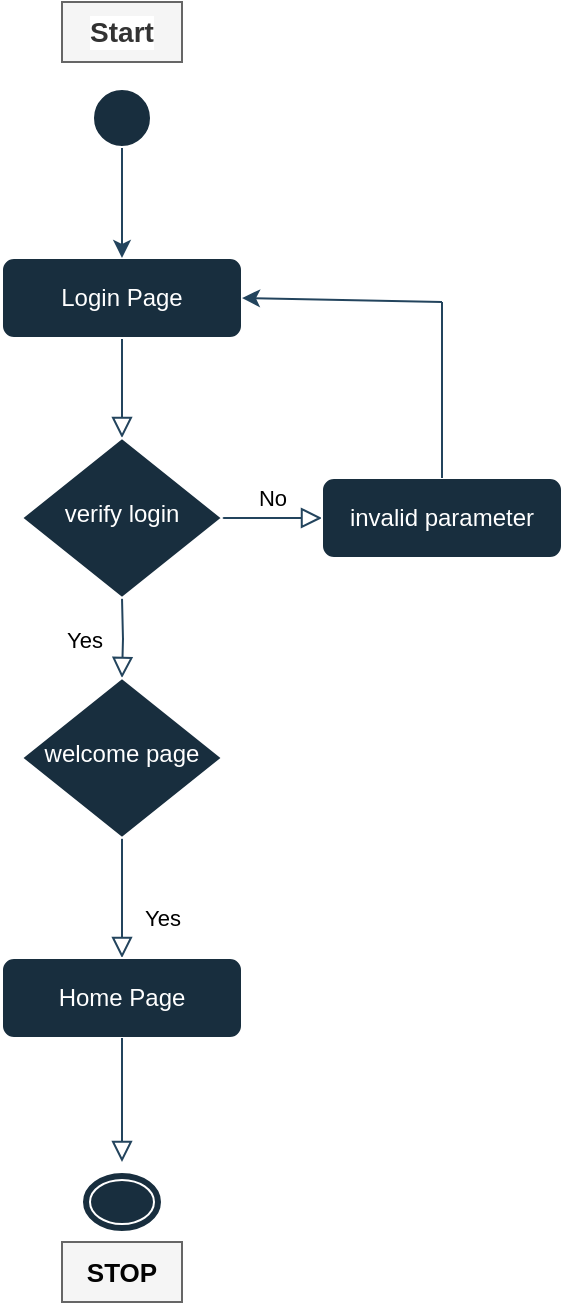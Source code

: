 <mxfile version="22.0.4" type="device" pages="4">
  <diagram id="C5RBs43oDa-KdzZeNtuy" name="Login_page_activity">
    <mxGraphModel dx="1120" dy="446" grid="1" gridSize="10" guides="1" tooltips="1" connect="1" arrows="1" fold="1" page="1" pageScale="1" pageWidth="827" pageHeight="1169" math="0" shadow="0">
      <root>
        <mxCell id="WIyWlLk6GJQsqaUBKTNV-0" />
        <mxCell id="WIyWlLk6GJQsqaUBKTNV-1" parent="WIyWlLk6GJQsqaUBKTNV-0" />
        <mxCell id="WIyWlLk6GJQsqaUBKTNV-2" value="" style="rounded=0;html=1;jettySize=auto;orthogonalLoop=1;fontSize=11;endArrow=block;endFill=0;endSize=8;strokeWidth=1;shadow=0;labelBackgroundColor=none;edgeStyle=orthogonalEdgeStyle;fontColor=default;strokeColor=#23445D;" parent="WIyWlLk6GJQsqaUBKTNV-1" edge="1">
          <mxGeometry relative="1" as="geometry">
            <mxPoint x="220" y="168" as="sourcePoint" />
            <mxPoint x="220" y="218" as="targetPoint" />
          </mxGeometry>
        </mxCell>
        <mxCell id="WIyWlLk6GJQsqaUBKTNV-3" value="Login Page" style="rounded=1;whiteSpace=wrap;html=1;fontSize=12;glass=0;strokeWidth=1;shadow=0;labelBackgroundColor=none;fillColor=#182E3E;strokeColor=#FFFFFF;fontColor=#FFFFFF;" parent="WIyWlLk6GJQsqaUBKTNV-1" vertex="1">
          <mxGeometry x="160" y="128" width="120" height="40" as="geometry" />
        </mxCell>
        <mxCell id="WIyWlLk6GJQsqaUBKTNV-4" value="Yes" style="rounded=0;html=1;jettySize=auto;orthogonalLoop=1;fontSize=11;endArrow=block;endFill=0;endSize=8;strokeWidth=1;shadow=0;labelBackgroundColor=none;edgeStyle=orthogonalEdgeStyle;fontColor=default;strokeColor=#23445D;" parent="WIyWlLk6GJQsqaUBKTNV-1" edge="1">
          <mxGeometry y="20" relative="1" as="geometry">
            <mxPoint as="offset" />
            <mxPoint x="220" y="298" as="sourcePoint" />
            <mxPoint x="220" y="338" as="targetPoint" />
          </mxGeometry>
        </mxCell>
        <mxCell id="WIyWlLk6GJQsqaUBKTNV-5" value="No" style="edgeStyle=orthogonalEdgeStyle;rounded=0;html=1;jettySize=auto;orthogonalLoop=1;fontSize=11;endArrow=block;endFill=0;endSize=8;strokeWidth=1;shadow=0;labelBackgroundColor=none;fontColor=default;strokeColor=#23445D;" parent="WIyWlLk6GJQsqaUBKTNV-1" edge="1">
          <mxGeometry y="10" relative="1" as="geometry">
            <mxPoint as="offset" />
            <mxPoint x="270" y="258" as="sourcePoint" />
            <mxPoint x="320" y="258" as="targetPoint" />
          </mxGeometry>
        </mxCell>
        <mxCell id="WIyWlLk6GJQsqaUBKTNV-6" value="verify login" style="rhombus;whiteSpace=wrap;html=1;shadow=0;fontFamily=Helvetica;fontSize=12;align=center;strokeWidth=1;spacing=6;spacingTop=-4;labelBackgroundColor=none;fillColor=#182E3E;strokeColor=#FFFFFF;fontColor=#FFFFFF;" parent="WIyWlLk6GJQsqaUBKTNV-1" vertex="1">
          <mxGeometry x="170" y="218" width="100" height="80" as="geometry" />
        </mxCell>
        <mxCell id="WIyWlLk6GJQsqaUBKTNV-7" value="invalid parameter" style="rounded=1;whiteSpace=wrap;html=1;fontSize=12;glass=0;strokeWidth=1;shadow=0;labelBackgroundColor=none;fillColor=#182E3E;strokeColor=#FFFFFF;fontColor=#FFFFFF;" parent="WIyWlLk6GJQsqaUBKTNV-1" vertex="1">
          <mxGeometry x="320" y="238" width="120" height="40" as="geometry" />
        </mxCell>
        <mxCell id="WIyWlLk6GJQsqaUBKTNV-8" value="Yes" style="rounded=0;html=1;jettySize=auto;orthogonalLoop=1;fontSize=11;endArrow=block;endFill=0;endSize=8;strokeWidth=1;shadow=0;labelBackgroundColor=none;edgeStyle=orthogonalEdgeStyle;fontColor=default;strokeColor=#23445D;" parent="WIyWlLk6GJQsqaUBKTNV-1" edge="1">
          <mxGeometry x="0.333" y="20" relative="1" as="geometry">
            <mxPoint as="offset" />
            <mxPoint x="220" y="418" as="sourcePoint" />
            <mxPoint x="220" y="478" as="targetPoint" />
          </mxGeometry>
        </mxCell>
        <mxCell id="WIyWlLk6GJQsqaUBKTNV-10" value="welcome page" style="rhombus;whiteSpace=wrap;html=1;shadow=0;fontFamily=Helvetica;fontSize=12;align=center;strokeWidth=1;spacing=6;spacingTop=-4;labelBackgroundColor=none;fillColor=#182E3E;strokeColor=#FFFFFF;fontColor=#FFFFFF;" parent="WIyWlLk6GJQsqaUBKTNV-1" vertex="1">
          <mxGeometry x="170" y="338" width="100" height="80" as="geometry" />
        </mxCell>
        <mxCell id="WIyWlLk6GJQsqaUBKTNV-11" value="Home Page" style="rounded=1;whiteSpace=wrap;html=1;fontSize=12;glass=0;strokeWidth=1;shadow=0;labelBackgroundColor=none;fillColor=#182E3E;strokeColor=#FFFFFF;fontColor=#FFFFFF;" parent="WIyWlLk6GJQsqaUBKTNV-1" vertex="1">
          <mxGeometry x="160" y="478" width="120" height="40" as="geometry" />
        </mxCell>
        <mxCell id="H7cnyjBKKMl_dE2a0euP-0" value="" style="strokeWidth=2;html=1;shape=mxgraph.flowchart.start_1;whiteSpace=wrap;labelBackgroundColor=none;fillColor=#182E3E;strokeColor=#FFFFFF;fontColor=#FFFFFF;" vertex="1" parent="WIyWlLk6GJQsqaUBKTNV-1">
          <mxGeometry x="205" y="43" width="30" height="30" as="geometry" />
        </mxCell>
        <mxCell id="H7cnyjBKKMl_dE2a0euP-4" value="" style="endArrow=none;html=1;rounded=0;strokeColor=#23445D;exitX=0.5;exitY=0;exitDx=0;exitDy=0;" edge="1" parent="WIyWlLk6GJQsqaUBKTNV-1">
          <mxGeometry width="50" height="50" relative="1" as="geometry">
            <mxPoint x="380" y="238" as="sourcePoint" />
            <mxPoint x="380" y="150" as="targetPoint" />
            <Array as="points">
              <mxPoint x="380" y="200" />
            </Array>
          </mxGeometry>
        </mxCell>
        <mxCell id="H7cnyjBKKMl_dE2a0euP-5" value="" style="endArrow=classic;html=1;rounded=0;strokeColor=#23445D;entryX=1;entryY=0.5;entryDx=0;entryDy=0;" edge="1" parent="WIyWlLk6GJQsqaUBKTNV-1">
          <mxGeometry width="50" height="50" relative="1" as="geometry">
            <mxPoint x="380" y="150" as="sourcePoint" />
            <mxPoint x="280" y="148" as="targetPoint" />
          </mxGeometry>
        </mxCell>
        <mxCell id="H7cnyjBKKMl_dE2a0euP-7" value="" style="ellipse;shape=doubleEllipse;whiteSpace=wrap;html=1;strokeColor=#FFFFFF;fontColor=#FFFFFF;fillColor=#182E3E;" vertex="1" parent="WIyWlLk6GJQsqaUBKTNV-1">
          <mxGeometry x="200" y="585" width="40" height="30" as="geometry" />
        </mxCell>
        <mxCell id="H7cnyjBKKMl_dE2a0euP-8" value="&lt;b&gt;&lt;font style=&quot;font-size: 13px;&quot;&gt;STOP&lt;/font&gt;&lt;/b&gt;" style="text;html=1;strokeColor=#666666;fillColor=#f5f5f5;align=center;verticalAlign=middle;whiteSpace=wrap;rounded=0;fontColor=#030303;" vertex="1" parent="WIyWlLk6GJQsqaUBKTNV-1">
          <mxGeometry x="190" y="620" width="60" height="30" as="geometry" />
        </mxCell>
        <mxCell id="H7cnyjBKKMl_dE2a0euP-9" value="&lt;b&gt;&lt;font style=&quot;font-size: 14px;&quot;&gt;Start&lt;/font&gt;&lt;/b&gt;" style="text;html=1;strokeColor=#666666;fillColor=#f5f5f5;align=center;verticalAlign=middle;whiteSpace=wrap;rounded=0;fontColor=#333333;labelBackgroundColor=default;" vertex="1" parent="WIyWlLk6GJQsqaUBKTNV-1">
          <mxGeometry x="190" width="60" height="30" as="geometry" />
        </mxCell>
        <mxCell id="H7cnyjBKKMl_dE2a0euP-10" value="" style="endArrow=classic;html=1;rounded=0;strokeColor=#23445D;exitX=0.5;exitY=1;exitDx=0;exitDy=0;exitPerimeter=0;entryX=0.5;entryY=0;entryDx=0;entryDy=0;" edge="1" parent="WIyWlLk6GJQsqaUBKTNV-1" source="H7cnyjBKKMl_dE2a0euP-0">
          <mxGeometry width="50" height="50" relative="1" as="geometry">
            <mxPoint x="270" y="270" as="sourcePoint" />
            <mxPoint x="220" y="128" as="targetPoint" />
          </mxGeometry>
        </mxCell>
        <mxCell id="H7cnyjBKKMl_dE2a0euP-11" value="" style="rounded=0;html=1;jettySize=auto;orthogonalLoop=1;fontSize=11;endArrow=block;endFill=0;endSize=8;strokeWidth=1;shadow=0;labelBackgroundColor=none;edgeStyle=orthogonalEdgeStyle;fontColor=default;strokeColor=#23445D;exitX=0.5;exitY=1;exitDx=0;exitDy=0;" edge="1" parent="WIyWlLk6GJQsqaUBKTNV-1">
          <mxGeometry x="0.333" y="20" relative="1" as="geometry">
            <mxPoint as="offset" />
            <mxPoint x="220" y="518" as="sourcePoint" />
            <mxPoint x="220" y="580" as="targetPoint" />
            <Array as="points">
              <mxPoint x="220" y="580" />
            </Array>
          </mxGeometry>
        </mxCell>
      </root>
    </mxGraphModel>
  </diagram>
  <diagram id="qoK2ff7kQitGka9Pg5Lq" name="Register_passenger_activity">
    <mxGraphModel dx="1120" dy="446" grid="1" gridSize="10" guides="1" tooltips="1" connect="1" arrows="1" fold="1" page="1" pageScale="1" pageWidth="850" pageHeight="1400" math="0" shadow="0">
      <root>
        <mxCell id="0" />
        <mxCell id="1" parent="0" />
        <mxCell id="FvSDI9JlNfiMV472TmKZ-1" value="" style="rounded=0;html=1;jettySize=auto;orthogonalLoop=1;fontSize=11;endArrow=block;endFill=0;endSize=8;strokeWidth=1;shadow=0;labelBackgroundColor=none;edgeStyle=orthogonalEdgeStyle;fontColor=default;strokeColor=#23445D;" edge="1" parent="1">
          <mxGeometry relative="1" as="geometry">
            <mxPoint x="220" y="168" as="sourcePoint" />
            <mxPoint x="220" y="218" as="targetPoint" />
          </mxGeometry>
        </mxCell>
        <mxCell id="FvSDI9JlNfiMV472TmKZ-2" value="Register" style="rounded=1;whiteSpace=wrap;html=1;fontSize=12;glass=0;strokeWidth=1;shadow=0;labelBackgroundColor=none;fillColor=#182E3E;strokeColor=#FFFFFF;fontColor=#FFFFFF;" vertex="1" parent="1">
          <mxGeometry x="160" y="128" width="120" height="40" as="geometry" />
        </mxCell>
        <mxCell id="FvSDI9JlNfiMV472TmKZ-3" value="Yes" style="rounded=0;html=1;jettySize=auto;orthogonalLoop=1;fontSize=11;endArrow=block;endFill=0;endSize=8;strokeWidth=1;shadow=0;labelBackgroundColor=none;edgeStyle=orthogonalEdgeStyle;fontColor=default;strokeColor=#23445D;" edge="1" parent="1">
          <mxGeometry y="20" relative="1" as="geometry">
            <mxPoint as="offset" />
            <mxPoint x="220" y="298" as="sourcePoint" />
            <mxPoint x="220" y="338" as="targetPoint" />
          </mxGeometry>
        </mxCell>
        <mxCell id="FvSDI9JlNfiMV472TmKZ-4" value="No" style="edgeStyle=orthogonalEdgeStyle;rounded=0;html=1;jettySize=auto;orthogonalLoop=1;fontSize=11;endArrow=block;endFill=0;endSize=8;strokeWidth=1;shadow=0;labelBackgroundColor=none;fontColor=default;strokeColor=#23445D;" edge="1" parent="1">
          <mxGeometry y="10" relative="1" as="geometry">
            <mxPoint as="offset" />
            <mxPoint x="270" y="258" as="sourcePoint" />
            <mxPoint x="320" y="258" as="targetPoint" />
          </mxGeometry>
        </mxCell>
        <mxCell id="FvSDI9JlNfiMV472TmKZ-5" value="All data input" style="rhombus;whiteSpace=wrap;html=1;shadow=0;fontFamily=Helvetica;fontSize=12;align=center;strokeWidth=1;spacing=6;spacingTop=-4;labelBackgroundColor=none;fillColor=#182E3E;strokeColor=#FFFFFF;fontColor=#FFFFFF;" vertex="1" parent="1">
          <mxGeometry x="170" y="218" width="100" height="80" as="geometry" />
        </mxCell>
        <mxCell id="FvSDI9JlNfiMV472TmKZ-6" value="invalid parameter" style="rounded=1;whiteSpace=wrap;html=1;fontSize=12;glass=0;strokeWidth=1;shadow=0;labelBackgroundColor=none;fillColor=#182E3E;strokeColor=#FFFFFF;fontColor=#FFFFFF;" vertex="1" parent="1">
          <mxGeometry x="320" y="238" width="120" height="40" as="geometry" />
        </mxCell>
        <mxCell id="FvSDI9JlNfiMV472TmKZ-7" value="Yes" style="rounded=0;html=1;jettySize=auto;orthogonalLoop=1;fontSize=11;endArrow=block;endFill=0;endSize=8;strokeWidth=1;shadow=0;labelBackgroundColor=none;edgeStyle=orthogonalEdgeStyle;fontColor=default;strokeColor=#23445D;" edge="1" parent="1">
          <mxGeometry x="0.333" y="20" relative="1" as="geometry">
            <mxPoint as="offset" />
            <mxPoint x="220" y="418" as="sourcePoint" />
            <mxPoint x="220" y="478" as="targetPoint" />
          </mxGeometry>
        </mxCell>
        <mxCell id="FvSDI9JlNfiMV472TmKZ-8" value="Register successfull" style="rhombus;whiteSpace=wrap;html=1;shadow=0;fontFamily=Helvetica;fontSize=12;align=center;strokeWidth=1;spacing=6;spacingTop=-4;labelBackgroundColor=none;fillColor=#182E3E;strokeColor=#FFFFFF;fontColor=#FFFFFF;" vertex="1" parent="1">
          <mxGeometry x="170" y="338" width="100" height="80" as="geometry" />
        </mxCell>
        <mxCell id="FvSDI9JlNfiMV472TmKZ-9" value="Login Page" style="rounded=1;whiteSpace=wrap;html=1;fontSize=12;glass=0;strokeWidth=1;shadow=0;labelBackgroundColor=none;fillColor=#182E3E;strokeColor=#FFFFFF;fontColor=#FFFFFF;" vertex="1" parent="1">
          <mxGeometry x="160" y="478" width="120" height="40" as="geometry" />
        </mxCell>
        <mxCell id="FvSDI9JlNfiMV472TmKZ-10" value="" style="strokeWidth=2;html=1;shape=mxgraph.flowchart.start_1;whiteSpace=wrap;labelBackgroundColor=none;fillColor=#182E3E;strokeColor=#FFFFFF;fontColor=#FFFFFF;" vertex="1" parent="1">
          <mxGeometry x="205" y="43" width="30" height="30" as="geometry" />
        </mxCell>
        <mxCell id="FvSDI9JlNfiMV472TmKZ-11" value="" style="endArrow=none;html=1;rounded=0;strokeColor=#23445D;exitX=0.5;exitY=0;exitDx=0;exitDy=0;" edge="1" parent="1">
          <mxGeometry width="50" height="50" relative="1" as="geometry">
            <mxPoint x="380" y="238" as="sourcePoint" />
            <mxPoint x="380" y="150" as="targetPoint" />
            <Array as="points">
              <mxPoint x="380" y="200" />
            </Array>
          </mxGeometry>
        </mxCell>
        <mxCell id="FvSDI9JlNfiMV472TmKZ-12" value="" style="endArrow=classic;html=1;rounded=0;strokeColor=#23445D;entryX=1;entryY=0.5;entryDx=0;entryDy=0;" edge="1" parent="1">
          <mxGeometry width="50" height="50" relative="1" as="geometry">
            <mxPoint x="380" y="150" as="sourcePoint" />
            <mxPoint x="280" y="148" as="targetPoint" />
          </mxGeometry>
        </mxCell>
        <mxCell id="FvSDI9JlNfiMV472TmKZ-13" value="" style="ellipse;shape=doubleEllipse;whiteSpace=wrap;html=1;strokeColor=#FFFFFF;fontColor=#FFFFFF;fillColor=#182E3E;" vertex="1" parent="1">
          <mxGeometry x="200" y="585" width="40" height="30" as="geometry" />
        </mxCell>
        <mxCell id="FvSDI9JlNfiMV472TmKZ-14" value="&lt;b&gt;&lt;font style=&quot;font-size: 13px;&quot;&gt;STOP&lt;/font&gt;&lt;/b&gt;" style="text;html=1;strokeColor=#666666;fillColor=#f5f5f5;align=center;verticalAlign=middle;whiteSpace=wrap;rounded=0;fontColor=#030303;" vertex="1" parent="1">
          <mxGeometry x="190" y="620" width="60" height="30" as="geometry" />
        </mxCell>
        <mxCell id="FvSDI9JlNfiMV472TmKZ-15" value="&lt;b&gt;&lt;font style=&quot;font-size: 14px;&quot;&gt;Start&lt;/font&gt;&lt;/b&gt;" style="text;html=1;strokeColor=#666666;fillColor=#f5f5f5;align=center;verticalAlign=middle;whiteSpace=wrap;rounded=0;fontColor=#333333;labelBackgroundColor=default;" vertex="1" parent="1">
          <mxGeometry x="190" width="60" height="30" as="geometry" />
        </mxCell>
        <mxCell id="FvSDI9JlNfiMV472TmKZ-16" value="" style="endArrow=classic;html=1;rounded=0;strokeColor=#23445D;exitX=0.5;exitY=1;exitDx=0;exitDy=0;exitPerimeter=0;entryX=0.5;entryY=0;entryDx=0;entryDy=0;" edge="1" parent="1" source="FvSDI9JlNfiMV472TmKZ-10">
          <mxGeometry width="50" height="50" relative="1" as="geometry">
            <mxPoint x="270" y="270" as="sourcePoint" />
            <mxPoint x="220" y="128" as="targetPoint" />
          </mxGeometry>
        </mxCell>
        <mxCell id="FvSDI9JlNfiMV472TmKZ-17" value="" style="rounded=0;html=1;jettySize=auto;orthogonalLoop=1;fontSize=11;endArrow=block;endFill=0;endSize=8;strokeWidth=1;shadow=0;labelBackgroundColor=none;edgeStyle=orthogonalEdgeStyle;fontColor=default;strokeColor=#23445D;exitX=0.5;exitY=1;exitDx=0;exitDy=0;" edge="1" parent="1">
          <mxGeometry x="0.333" y="20" relative="1" as="geometry">
            <mxPoint as="offset" />
            <mxPoint x="220" y="518" as="sourcePoint" />
            <mxPoint x="220" y="580" as="targetPoint" />
            <Array as="points">
              <mxPoint x="220" y="580" />
            </Array>
          </mxGeometry>
        </mxCell>
      </root>
    </mxGraphModel>
  </diagram>
  <diagram id="1mSFf1N0m9ZMlH9mO2c6" name="Register_driver_activity">
    <mxGraphModel dx="1120" dy="446" grid="1" gridSize="10" guides="1" tooltips="1" connect="1" arrows="1" fold="1" page="1" pageScale="1" pageWidth="850" pageHeight="1400" math="0" shadow="0">
      <root>
        <mxCell id="0" />
        <mxCell id="1" parent="0" />
        <mxCell id="Z3OCxhkKQhIVrH2rUzQ_-1" value="" style="rounded=0;html=1;jettySize=auto;orthogonalLoop=1;fontSize=11;endArrow=block;endFill=0;endSize=8;strokeWidth=1;shadow=0;labelBackgroundColor=none;edgeStyle=orthogonalEdgeStyle;fontColor=default;strokeColor=#23445D;" edge="1" parent="1">
          <mxGeometry relative="1" as="geometry">
            <mxPoint x="220" y="168" as="sourcePoint" />
            <mxPoint x="220" y="218" as="targetPoint" />
          </mxGeometry>
        </mxCell>
        <mxCell id="Z3OCxhkKQhIVrH2rUzQ_-2" value="Register as Driver" style="rounded=1;whiteSpace=wrap;html=1;fontSize=12;glass=0;strokeWidth=1;shadow=0;labelBackgroundColor=none;fillColor=#182E3E;strokeColor=#FFFFFF;fontColor=#FFFFFF;" vertex="1" parent="1">
          <mxGeometry x="160" y="128" width="120" height="40" as="geometry" />
        </mxCell>
        <mxCell id="Z3OCxhkKQhIVrH2rUzQ_-3" value="Yes" style="rounded=0;html=1;jettySize=auto;orthogonalLoop=1;fontSize=11;endArrow=block;endFill=0;endSize=8;strokeWidth=1;shadow=0;labelBackgroundColor=none;edgeStyle=orthogonalEdgeStyle;fontColor=default;strokeColor=#23445D;" edge="1" parent="1">
          <mxGeometry y="20" relative="1" as="geometry">
            <mxPoint as="offset" />
            <mxPoint x="220" y="298" as="sourcePoint" />
            <mxPoint x="220" y="338" as="targetPoint" />
          </mxGeometry>
        </mxCell>
        <mxCell id="Z3OCxhkKQhIVrH2rUzQ_-4" value="No" style="edgeStyle=orthogonalEdgeStyle;rounded=0;html=1;jettySize=auto;orthogonalLoop=1;fontSize=11;endArrow=block;endFill=0;endSize=8;strokeWidth=1;shadow=0;labelBackgroundColor=none;fontColor=default;strokeColor=#23445D;" edge="1" parent="1">
          <mxGeometry y="10" relative="1" as="geometry">
            <mxPoint as="offset" />
            <mxPoint x="270" y="258" as="sourcePoint" />
            <mxPoint x="320" y="258" as="targetPoint" />
          </mxGeometry>
        </mxCell>
        <mxCell id="Z3OCxhkKQhIVrH2rUzQ_-5" value="All data input" style="rhombus;whiteSpace=wrap;html=1;shadow=0;fontFamily=Helvetica;fontSize=12;align=center;strokeWidth=1;spacing=6;spacingTop=-4;labelBackgroundColor=none;fillColor=#182E3E;strokeColor=#FFFFFF;fontColor=#FFFFFF;" vertex="1" parent="1">
          <mxGeometry x="170" y="218" width="100" height="80" as="geometry" />
        </mxCell>
        <mxCell id="Z3OCxhkKQhIVrH2rUzQ_-6" value="invalid parameter" style="rounded=1;whiteSpace=wrap;html=1;fontSize=12;glass=0;strokeWidth=1;shadow=0;labelBackgroundColor=none;fillColor=#182E3E;strokeColor=#FFFFFF;fontColor=#FFFFFF;" vertex="1" parent="1">
          <mxGeometry x="320" y="238" width="120" height="40" as="geometry" />
        </mxCell>
        <mxCell id="Z3OCxhkKQhIVrH2rUzQ_-7" value="Yes" style="rounded=0;html=1;jettySize=auto;orthogonalLoop=1;fontSize=11;endArrow=block;endFill=0;endSize=8;strokeWidth=1;shadow=0;labelBackgroundColor=none;edgeStyle=orthogonalEdgeStyle;fontColor=default;strokeColor=#23445D;" edge="1" parent="1">
          <mxGeometry x="0.333" y="20" relative="1" as="geometry">
            <mxPoint as="offset" />
            <mxPoint x="220" y="418" as="sourcePoint" />
            <mxPoint x="220" y="478" as="targetPoint" />
          </mxGeometry>
        </mxCell>
        <mxCell id="Z3OCxhkKQhIVrH2rUzQ_-8" value="Register successfull" style="rhombus;whiteSpace=wrap;html=1;shadow=0;fontFamily=Helvetica;fontSize=12;align=center;strokeWidth=1;spacing=6;spacingTop=-4;labelBackgroundColor=none;fillColor=#182E3E;strokeColor=#FFFFFF;fontColor=#FFFFFF;" vertex="1" parent="1">
          <mxGeometry x="170" y="338" width="100" height="80" as="geometry" />
        </mxCell>
        <mxCell id="Z3OCxhkKQhIVrH2rUzQ_-9" value="Login Page" style="rounded=1;whiteSpace=wrap;html=1;fontSize=12;glass=0;strokeWidth=1;shadow=0;labelBackgroundColor=none;fillColor=#182E3E;strokeColor=#FFFFFF;fontColor=#FFFFFF;" vertex="1" parent="1">
          <mxGeometry x="160" y="717" width="120" height="40" as="geometry" />
        </mxCell>
        <mxCell id="Z3OCxhkKQhIVrH2rUzQ_-10" value="" style="strokeWidth=2;html=1;shape=mxgraph.flowchart.start_1;whiteSpace=wrap;labelBackgroundColor=none;fillColor=#182E3E;strokeColor=#FFFFFF;fontColor=#FFFFFF;" vertex="1" parent="1">
          <mxGeometry x="205" y="43" width="30" height="30" as="geometry" />
        </mxCell>
        <mxCell id="Z3OCxhkKQhIVrH2rUzQ_-11" value="" style="endArrow=none;html=1;rounded=0;strokeColor=#23445D;exitX=0.5;exitY=0;exitDx=0;exitDy=0;" edge="1" parent="1">
          <mxGeometry width="50" height="50" relative="1" as="geometry">
            <mxPoint x="380" y="238" as="sourcePoint" />
            <mxPoint x="380" y="150" as="targetPoint" />
            <Array as="points">
              <mxPoint x="380" y="200" />
            </Array>
          </mxGeometry>
        </mxCell>
        <mxCell id="Z3OCxhkKQhIVrH2rUzQ_-12" value="" style="endArrow=classic;html=1;rounded=0;strokeColor=#23445D;entryX=1;entryY=0.5;entryDx=0;entryDy=0;" edge="1" parent="1">
          <mxGeometry width="50" height="50" relative="1" as="geometry">
            <mxPoint x="380" y="150" as="sourcePoint" />
            <mxPoint x="280" y="148" as="targetPoint" />
          </mxGeometry>
        </mxCell>
        <mxCell id="Z3OCxhkKQhIVrH2rUzQ_-13" value="" style="ellipse;shape=doubleEllipse;whiteSpace=wrap;html=1;strokeColor=#FFFFFF;fontColor=#FFFFFF;fillColor=#182E3E;" vertex="1" parent="1">
          <mxGeometry x="200" y="824" width="40" height="30" as="geometry" />
        </mxCell>
        <mxCell id="Z3OCxhkKQhIVrH2rUzQ_-14" value="&lt;b&gt;&lt;font style=&quot;font-size: 13px;&quot;&gt;STOP&lt;/font&gt;&lt;/b&gt;" style="text;html=1;strokeColor=#666666;fillColor=#f5f5f5;align=center;verticalAlign=middle;whiteSpace=wrap;rounded=0;fontColor=#030303;" vertex="1" parent="1">
          <mxGeometry x="190" y="859" width="60" height="30" as="geometry" />
        </mxCell>
        <mxCell id="Z3OCxhkKQhIVrH2rUzQ_-15" value="&lt;b&gt;&lt;font style=&quot;font-size: 14px;&quot;&gt;Start&lt;/font&gt;&lt;/b&gt;" style="text;html=1;strokeColor=#666666;fillColor=#f5f5f5;align=center;verticalAlign=middle;whiteSpace=wrap;rounded=0;fontColor=#333333;labelBackgroundColor=default;" vertex="1" parent="1">
          <mxGeometry x="190" width="60" height="30" as="geometry" />
        </mxCell>
        <mxCell id="Z3OCxhkKQhIVrH2rUzQ_-16" value="" style="endArrow=classic;html=1;rounded=0;strokeColor=#23445D;exitX=0.5;exitY=1;exitDx=0;exitDy=0;exitPerimeter=0;entryX=0.5;entryY=0;entryDx=0;entryDy=0;" edge="1" parent="1" source="Z3OCxhkKQhIVrH2rUzQ_-10">
          <mxGeometry width="50" height="50" relative="1" as="geometry">
            <mxPoint x="270" y="270" as="sourcePoint" />
            <mxPoint x="220" y="128" as="targetPoint" />
          </mxGeometry>
        </mxCell>
        <mxCell id="Z3OCxhkKQhIVrH2rUzQ_-17" value="" style="rounded=0;html=1;jettySize=auto;orthogonalLoop=1;fontSize=11;endArrow=block;endFill=0;endSize=8;strokeWidth=1;shadow=0;labelBackgroundColor=none;edgeStyle=orthogonalEdgeStyle;fontColor=default;strokeColor=#23445D;exitX=0.5;exitY=1;exitDx=0;exitDy=0;" edge="1" parent="1">
          <mxGeometry x="0.333" y="20" relative="1" as="geometry">
            <mxPoint as="offset" />
            <mxPoint x="220" y="757" as="sourcePoint" />
            <mxPoint x="220" y="819" as="targetPoint" />
            <Array as="points">
              <mxPoint x="220" y="819" />
            </Array>
          </mxGeometry>
        </mxCell>
        <mxCell id="Z3OCxhkKQhIVrH2rUzQ_-21" value="" style="edgeStyle=orthogonalEdgeStyle;rounded=0;orthogonalLoop=1;jettySize=auto;html=1;strokeColor=#23445D;" edge="1" parent="1" source="Z3OCxhkKQhIVrH2rUzQ_-18" target="Z3OCxhkKQhIVrH2rUzQ_-20">
          <mxGeometry relative="1" as="geometry" />
        </mxCell>
        <mxCell id="Z3OCxhkKQhIVrH2rUzQ_-18" value="Vehicle Registration" style="rhombus;whiteSpace=wrap;html=1;strokeColor=#FFFFFF;fontColor=#FFFFFF;fillColor=#182E3E;" vertex="1" parent="1">
          <mxGeometry x="180" y="480" width="80" height="80" as="geometry" />
        </mxCell>
        <mxCell id="Z3OCxhkKQhIVrH2rUzQ_-23" value="no" style="edgeStyle=orthogonalEdgeStyle;rounded=0;orthogonalLoop=1;jettySize=auto;html=1;strokeColor=#23445D;" edge="1" parent="1" source="Z3OCxhkKQhIVrH2rUzQ_-20" target="Z3OCxhkKQhIVrH2rUzQ_-22">
          <mxGeometry relative="1" as="geometry" />
        </mxCell>
        <mxCell id="Z3OCxhkKQhIVrH2rUzQ_-20" value="check vehicle" style="rhombus;whiteSpace=wrap;html=1;strokeColor=#FFFFFF;fontColor=#FFFFFF;fillColor=#182E3E;" vertex="1" parent="1">
          <mxGeometry x="180" y="591" width="80" height="80" as="geometry" />
        </mxCell>
        <mxCell id="Z3OCxhkKQhIVrH2rUzQ_-22" value="Invalid Vehicle" style="whiteSpace=wrap;html=1;fillColor=#182E3E;strokeColor=#FFFFFF;fontColor=#FFFFFF;" vertex="1" parent="1">
          <mxGeometry x="320" y="601" width="120" height="60" as="geometry" />
        </mxCell>
        <mxCell id="Z3OCxhkKQhIVrH2rUzQ_-24" value="" style="edgeStyle=segmentEdgeStyle;endArrow=classic;html=1;curved=0;rounded=0;endSize=8;startSize=8;strokeColor=#23445D;exitX=0.5;exitY=0;exitDx=0;exitDy=0;entryX=1;entryY=0.5;entryDx=0;entryDy=0;" edge="1" parent="1" source="Z3OCxhkKQhIVrH2rUzQ_-22" target="Z3OCxhkKQhIVrH2rUzQ_-18">
          <mxGeometry width="50" height="50" relative="1" as="geometry">
            <mxPoint x="400" y="620" as="sourcePoint" />
            <mxPoint x="350" y="510" as="targetPoint" />
            <Array as="points">
              <mxPoint x="380" y="520" />
            </Array>
          </mxGeometry>
        </mxCell>
        <mxCell id="Z3OCxhkKQhIVrH2rUzQ_-26" value="&lt;span style=&quot;color: rgb(0, 0, 0); font-family: Helvetica; font-size: 11px; font-style: normal; font-variant-ligatures: normal; font-variant-caps: normal; font-weight: 400; letter-spacing: normal; orphans: 2; text-align: center; text-indent: 0px; text-transform: none; widows: 2; word-spacing: 0px; -webkit-text-stroke-width: 0px; background-color: rgb(251, 251, 251); text-decoration-thickness: initial; text-decoration-style: initial; text-decoration-color: initial; float: none; display: inline !important;&quot;&gt;Yes&lt;/span&gt;" style="text;whiteSpace=wrap;html=1;fontColor=#FFFFFF;" vertex="1" parent="1">
          <mxGeometry x="230" y="680" width="50" height="40" as="geometry" />
        </mxCell>
        <mxCell id="Z3OCxhkKQhIVrH2rUzQ_-29" value="" style="endArrow=classic;html=1;rounded=0;strokeColor=#23445D;exitX=0.5;exitY=1;exitDx=0;exitDy=0;entryX=0.5;entryY=0;entryDx=0;entryDy=0;" edge="1" parent="1" source="Z3OCxhkKQhIVrH2rUzQ_-20" target="Z3OCxhkKQhIVrH2rUzQ_-9">
          <mxGeometry width="50" height="50" relative="1" as="geometry">
            <mxPoint x="400" y="620" as="sourcePoint" />
            <mxPoint x="450" y="570" as="targetPoint" />
          </mxGeometry>
        </mxCell>
      </root>
    </mxGraphModel>
  </diagram>
  <diagram id="eu9Zvt4hk4hSb_LsmvqL" name="Ride_booking_page">
    <mxGraphModel dx="933" dy="372" grid="1" gridSize="10" guides="1" tooltips="1" connect="1" arrows="1" fold="1" page="1" pageScale="1" pageWidth="850" pageHeight="1400" math="0" shadow="0">
      <root>
        <mxCell id="0" />
        <mxCell id="1" parent="0" />
        <mxCell id="ugu_LTNQzRvbu9mLg3Lq-1" value="Home Page" style="rhombus;whiteSpace=wrap;html=1;strokeColor=#FFFFFF;fontColor=#FFFFFF;fillColor=#182E3E;" vertex="1" parent="1">
          <mxGeometry x="380" y="190" width="80" height="80" as="geometry" />
        </mxCell>
        <mxCell id="ugu_LTNQzRvbu9mLg3Lq-2" value="Enter Destination Location" style="rounded=1;whiteSpace=wrap;html=1;strokeColor=#FFFFFF;fontColor=#FFFFFF;fillColor=#182E3E;" vertex="1" parent="1">
          <mxGeometry x="220" y="60" width="120" height="60" as="geometry" />
        </mxCell>
        <mxCell id="ugu_LTNQzRvbu9mLg3Lq-3" value="" style="edgeStyle=segmentEdgeStyle;endArrow=classic;html=1;curved=0;rounded=0;endSize=8;startSize=8;strokeColor=#23445D;exitX=0;exitY=0.5;exitDx=0;exitDy=0;entryX=0.5;entryY=1;entryDx=0;entryDy=0;" edge="1" parent="1" source="ugu_LTNQzRvbu9mLg3Lq-1" target="ugu_LTNQzRvbu9mLg3Lq-2">
          <mxGeometry width="50" height="50" relative="1" as="geometry">
            <mxPoint x="400" y="260" as="sourcePoint" />
            <mxPoint x="450" y="210" as="targetPoint" />
          </mxGeometry>
        </mxCell>
        <mxCell id="ugu_LTNQzRvbu9mLg3Lq-7" value="" style="edgeStyle=orthogonalEdgeStyle;rounded=0;orthogonalLoop=1;jettySize=auto;html=1;strokeColor=#23445D;" edge="1" parent="1" source="ugu_LTNQzRvbu9mLg3Lq-4" target="ugu_LTNQzRvbu9mLg3Lq-6">
          <mxGeometry relative="1" as="geometry" />
        </mxCell>
        <mxCell id="ugu_LTNQzRvbu9mLg3Lq-4" value="Check the Route for Destination" style="rounded=1;whiteSpace=wrap;html=1;strokeColor=#FFFFFF;fontColor=#FFFFFF;fillColor=#182E3E;" vertex="1" parent="1">
          <mxGeometry x="550" y="60" width="120" height="60" as="geometry" />
        </mxCell>
        <mxCell id="ugu_LTNQzRvbu9mLg3Lq-5" value="" style="endArrow=classic;html=1;rounded=0;strokeColor=#23445D;exitX=1;exitY=0.5;exitDx=0;exitDy=0;entryX=0;entryY=0.5;entryDx=0;entryDy=0;" edge="1" parent="1" source="ugu_LTNQzRvbu9mLg3Lq-2" target="ugu_LTNQzRvbu9mLg3Lq-4">
          <mxGeometry width="50" height="50" relative="1" as="geometry">
            <mxPoint x="400" y="260" as="sourcePoint" />
            <mxPoint x="450" y="210" as="targetPoint" />
          </mxGeometry>
        </mxCell>
        <mxCell id="ugu_LTNQzRvbu9mLg3Lq-8" value="" style="edgeStyle=orthogonalEdgeStyle;rounded=0;orthogonalLoop=1;jettySize=auto;html=1;strokeColor=#23445D;" edge="1" parent="1" source="ugu_LTNQzRvbu9mLg3Lq-6" target="ugu_LTNQzRvbu9mLg3Lq-1">
          <mxGeometry relative="1" as="geometry" />
        </mxCell>
        <mxCell id="ugu_LTNQzRvbu9mLg3Lq-12" value="" style="edgeStyle=orthogonalEdgeStyle;rounded=0;orthogonalLoop=1;jettySize=auto;html=1;strokeColor=#23445D;" edge="1" parent="1" source="ugu_LTNQzRvbu9mLg3Lq-6" target="ugu_LTNQzRvbu9mLg3Lq-11">
          <mxGeometry relative="1" as="geometry" />
        </mxCell>
        <mxCell id="ugu_LTNQzRvbu9mLg3Lq-6" value="Route Verified" style="rhombus;whiteSpace=wrap;html=1;strokeColor=#FFFFFF;fontColor=#FFFFFF;fillColor=#182E3E;" vertex="1" parent="1">
          <mxGeometry x="570" y="190" width="80" height="80" as="geometry" />
        </mxCell>
        <mxCell id="ugu_LTNQzRvbu9mLg3Lq-9" value="no" style="text;html=1;align=center;verticalAlign=middle;resizable=0;points=[];autosize=1;strokeColor=white;fillColor=none;fontColor=#0D0D0D;" vertex="1" parent="1">
          <mxGeometry x="500" y="198" width="40" height="30" as="geometry" />
        </mxCell>
        <mxCell id="ugu_LTNQzRvbu9mLg3Lq-15" value="" style="edgeStyle=orthogonalEdgeStyle;rounded=0;orthogonalLoop=1;jettySize=auto;html=1;strokeColor=#23445D;" edge="1" parent="1" source="ugu_LTNQzRvbu9mLg3Lq-11" target="ugu_LTNQzRvbu9mLg3Lq-14">
          <mxGeometry relative="1" as="geometry" />
        </mxCell>
        <mxCell id="ugu_LTNQzRvbu9mLg3Lq-11" value="Click Search Button" style="whiteSpace=wrap;html=1;fillColor=#182E3E;strokeColor=#FFFFFF;fontColor=#FFFFFF;" vertex="1" parent="1">
          <mxGeometry x="550" y="360" width="120" height="60" as="geometry" />
        </mxCell>
        <mxCell id="ugu_LTNQzRvbu9mLg3Lq-13" value="Yes" style="text;html=1;align=center;verticalAlign=middle;resizable=0;points=[];autosize=1;strokeColor=none;fillColor=none;fontColor=#0D0D0D&#xa;;" vertex="1" parent="1">
          <mxGeometry x="600" y="288" width="40" height="30" as="geometry" />
        </mxCell>
        <mxCell id="ugu_LTNQzRvbu9mLg3Lq-17" value="" style="edgeStyle=orthogonalEdgeStyle;rounded=0;orthogonalLoop=1;jettySize=auto;html=1;strokeColor=#23445D;" edge="1" parent="1" source="ugu_LTNQzRvbu9mLg3Lq-14" target="ugu_LTNQzRvbu9mLg3Lq-16">
          <mxGeometry relative="1" as="geometry" />
        </mxCell>
        <mxCell id="ugu_LTNQzRvbu9mLg3Lq-14" value="Passenger will see any trip is ongoing within 10 KM within the passenger location" style="whiteSpace=wrap;html=1;fillColor=#182E3E;strokeColor=#FFFFFF;fontColor=#FFFFFF;" vertex="1" parent="1">
          <mxGeometry x="350" y="345" width="120" height="90" as="geometry" />
        </mxCell>
        <mxCell id="ugu_LTNQzRvbu9mLg3Lq-19" value="" style="edgeStyle=orthogonalEdgeStyle;rounded=0;orthogonalLoop=1;jettySize=auto;html=1;strokeColor=#23445D;" edge="1" parent="1" source="ugu_LTNQzRvbu9mLg3Lq-16" target="ugu_LTNQzRvbu9mLg3Lq-18">
          <mxGeometry relative="1" as="geometry" />
        </mxCell>
        <mxCell id="ugu_LTNQzRvbu9mLg3Lq-16" value="View Result" style="whiteSpace=wrap;html=1;fillColor=#182E3E;strokeColor=#FFFFFF;fontColor=#FFFFFF;" vertex="1" parent="1">
          <mxGeometry x="350" y="530" width="120" height="60" as="geometry" />
        </mxCell>
        <mxCell id="ugu_LTNQzRvbu9mLg3Lq-21" value="" style="edgeStyle=orthogonalEdgeStyle;rounded=0;orthogonalLoop=1;jettySize=auto;html=1;strokeColor=#23445D;" edge="1" parent="1" source="ugu_LTNQzRvbu9mLg3Lq-18" target="ugu_LTNQzRvbu9mLg3Lq-20">
          <mxGeometry relative="1" as="geometry" />
        </mxCell>
        <mxCell id="ugu_LTNQzRvbu9mLg3Lq-23" value="" style="edgeStyle=orthogonalEdgeStyle;rounded=0;orthogonalLoop=1;jettySize=auto;html=1;strokeColor=#23445D;" edge="1" parent="1" source="ugu_LTNQzRvbu9mLg3Lq-18" target="ugu_LTNQzRvbu9mLg3Lq-22">
          <mxGeometry relative="1" as="geometry" />
        </mxCell>
        <mxCell id="ugu_LTNQzRvbu9mLg3Lq-18" value="Confirm Booking and payment now or later" style="whiteSpace=wrap;html=1;fillColor=#182E3E;strokeColor=#FFFFFF;fontColor=#FFFFFF;" vertex="1" parent="1">
          <mxGeometry x="350.74" y="632" width="120" height="60" as="geometry" />
        </mxCell>
        <mxCell id="ugu_LTNQzRvbu9mLg3Lq-29" value="" style="edgeStyle=orthogonalEdgeStyle;rounded=0;orthogonalLoop=1;jettySize=auto;html=1;strokeColor=#23445D;" edge="1" parent="1" source="ugu_LTNQzRvbu9mLg3Lq-20" target="ugu_LTNQzRvbu9mLg3Lq-28">
          <mxGeometry relative="1" as="geometry" />
        </mxCell>
        <mxCell id="ugu_LTNQzRvbu9mLg3Lq-20" value="received notification and now passenger and driver can contact each each&amp;nbsp;" style="whiteSpace=wrap;html=1;fillColor=#182E3E;strokeColor=#FFFFFF;fontColor=#FFFFFF;" vertex="1" parent="1">
          <mxGeometry x="350.74" y="772" width="120" height="60" as="geometry" />
        </mxCell>
        <mxCell id="ugu_LTNQzRvbu9mLg3Lq-25" value="" style="edgeStyle=orthogonalEdgeStyle;rounded=0;orthogonalLoop=1;jettySize=auto;html=1;strokeColor=#23445D;" edge="1" parent="1" source="ugu_LTNQzRvbu9mLg3Lq-22" target="ugu_LTNQzRvbu9mLg3Lq-24">
          <mxGeometry relative="1" as="geometry" />
        </mxCell>
        <mxCell id="ugu_LTNQzRvbu9mLg3Lq-22" value="Select Payment" style="rhombus;whiteSpace=wrap;html=1;fillColor=#182E3E;strokeColor=#FFFFFF;fontColor=#FFFFFF;" vertex="1" parent="1">
          <mxGeometry x="570.74" y="622" width="80" height="80" as="geometry" />
        </mxCell>
        <mxCell id="ugu_LTNQzRvbu9mLg3Lq-26" style="edgeStyle=orthogonalEdgeStyle;rounded=0;orthogonalLoop=1;jettySize=auto;html=1;entryX=1;entryY=0.5;entryDx=0;entryDy=0;strokeColor=#23445D;" edge="1" parent="1" source="ugu_LTNQzRvbu9mLg3Lq-24" target="ugu_LTNQzRvbu9mLg3Lq-20">
          <mxGeometry relative="1" as="geometry" />
        </mxCell>
        <mxCell id="ugu_LTNQzRvbu9mLg3Lq-24" value="Payment done via UPI or debit cards" style="whiteSpace=wrap;html=1;fillColor=#182E3E;strokeColor=#FFFFFF;fontColor=#FFFFFF;" vertex="1" parent="1">
          <mxGeometry x="670" y="772" width="120" height="60" as="geometry" />
        </mxCell>
        <mxCell id="ugu_LTNQzRvbu9mLg3Lq-27" style="edgeStyle=orthogonalEdgeStyle;rounded=0;orthogonalLoop=1;jettySize=auto;html=1;exitX=0.5;exitY=1;exitDx=0;exitDy=0;strokeColor=#23445D;" edge="1" parent="1" source="ugu_LTNQzRvbu9mLg3Lq-20" target="ugu_LTNQzRvbu9mLg3Lq-20">
          <mxGeometry relative="1" as="geometry" />
        </mxCell>
        <mxCell id="ugu_LTNQzRvbu9mLg3Lq-33" value="" style="edgeStyle=orthogonalEdgeStyle;rounded=0;orthogonalLoop=1;jettySize=auto;html=1;strokeColor=#23445D;" edge="1" parent="1" source="ugu_LTNQzRvbu9mLg3Lq-28" target="ugu_LTNQzRvbu9mLg3Lq-32">
          <mxGeometry relative="1" as="geometry" />
        </mxCell>
        <mxCell id="ugu_LTNQzRvbu9mLg3Lq-28" value="Review of Driver and Car" style="whiteSpace=wrap;html=1;fillColor=#182E3E;strokeColor=#FFFFFF;fontColor=#FFFFFF;" vertex="1" parent="1">
          <mxGeometry x="350.74" y="912" width="120" height="60" as="geometry" />
        </mxCell>
        <mxCell id="ugu_LTNQzRvbu9mLg3Lq-32" value="Exit" style="rhombus;whiteSpace=wrap;html=1;fillColor=#182E3E;strokeColor=#FFFFFF;fontColor=#FFFFFF;" vertex="1" parent="1">
          <mxGeometry x="570.74" y="902" width="80" height="80" as="geometry" />
        </mxCell>
      </root>
    </mxGraphModel>
  </diagram>
</mxfile>
